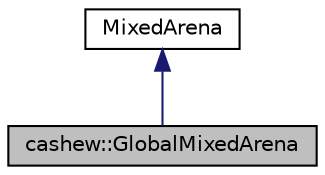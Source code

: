 digraph "cashew::GlobalMixedArena"
{
  edge [fontname="Helvetica",fontsize="10",labelfontname="Helvetica",labelfontsize="10"];
  node [fontname="Helvetica",fontsize="10",shape=record];
  Node0 [label="cashew::GlobalMixedArena",height=0.2,width=0.4,color="black", fillcolor="grey75", style="filled", fontcolor="black"];
  Node1 -> Node0 [dir="back",color="midnightblue",fontsize="10",style="solid"];
  Node1 [label="MixedArena",height=0.2,width=0.4,color="black", fillcolor="white", style="filled",URL="$struct_mixed_arena.html"];
}

